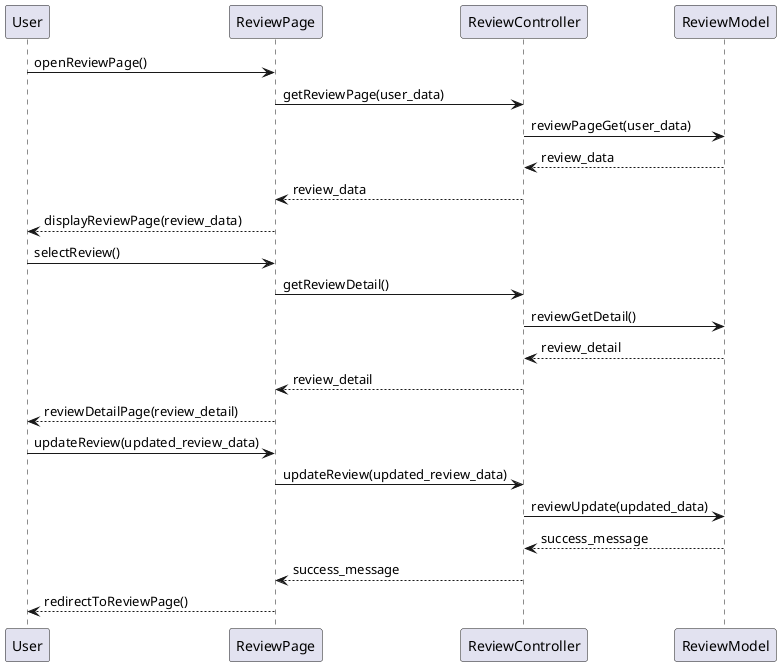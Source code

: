 @startuml
User -> ReviewPage: openReviewPage()
ReviewPage -> ReviewController: getReviewPage(user_data)
ReviewController -> ReviewModel: reviewPageGet(user_data)
ReviewController <-- ReviewModel: review_data
ReviewPage <-- ReviewController: review_data
User <-- ReviewPage: displayReviewPage(review_data)
User -> ReviewPage: selectReview()
ReviewPage -> ReviewController: getReviewDetail()
ReviewController -> ReviewModel: reviewGetDetail()
ReviewController <-- ReviewModel: review_detail
ReviewPage <-- ReviewController: review_detail
User <-- ReviewPage: reviewDetailPage(review_detail)
User -> ReviewPage: updateReview(updated_review_data)
ReviewPage -> ReviewController: updateReview(updated_review_data)
ReviewController -> ReviewModel: reviewUpdate(updated_data)
ReviewController <-- ReviewModel: success_message
ReviewPage <-- ReviewController: success_message
User <-- ReviewPage: redirectToReviewPage()
@enduml
